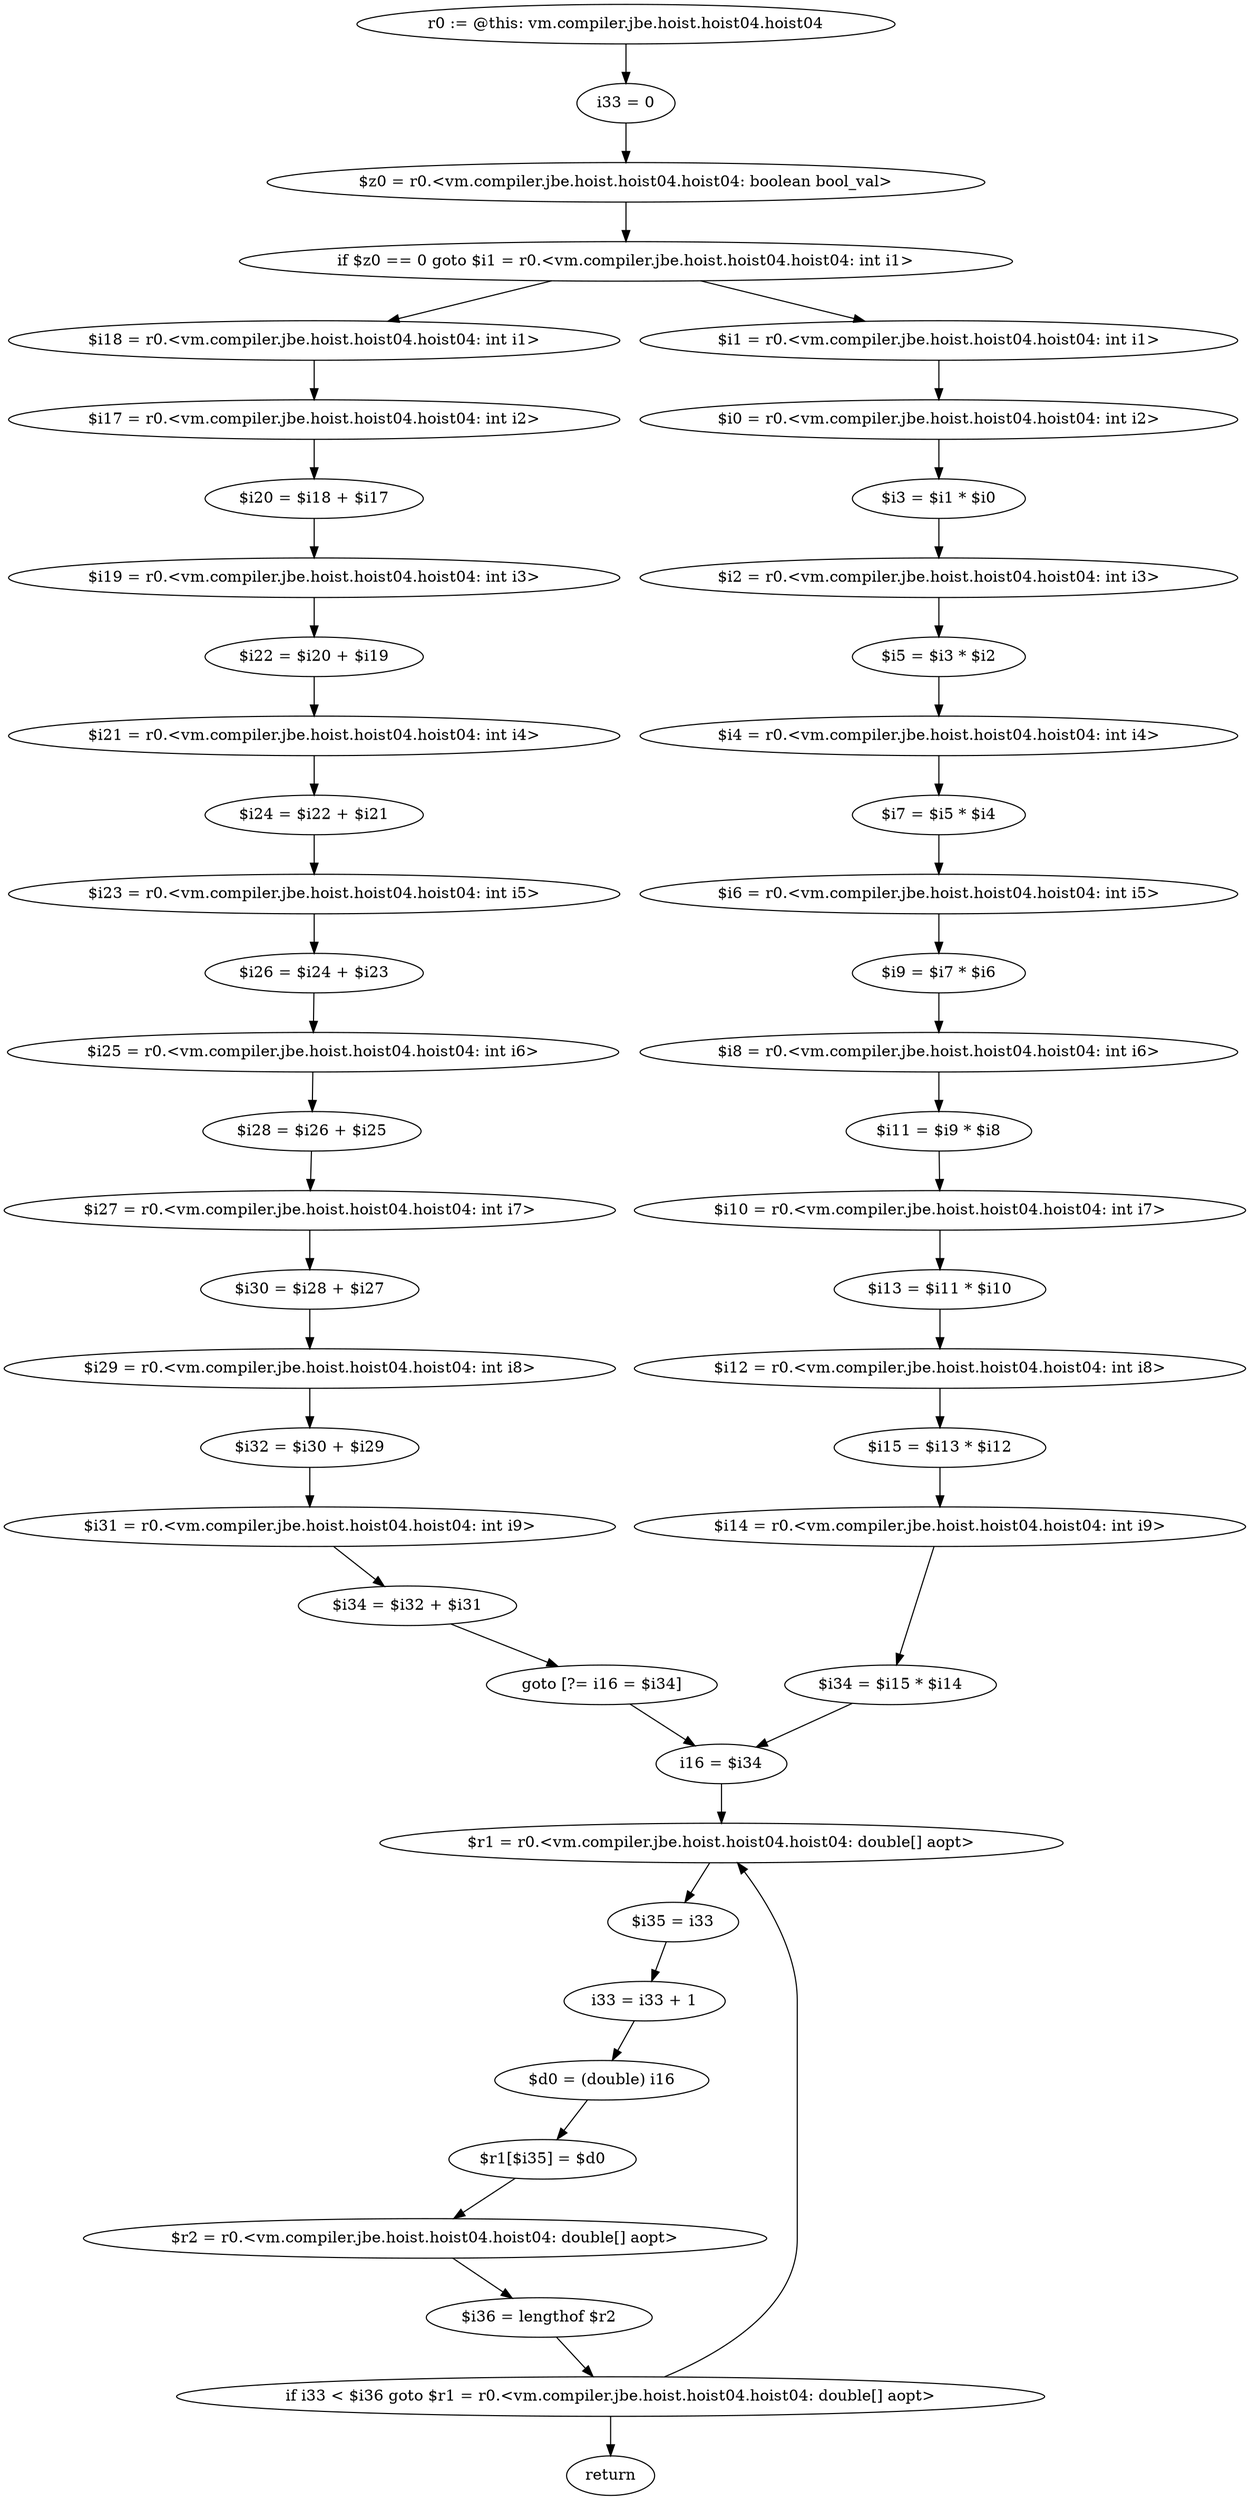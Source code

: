 digraph "unitGraph" {
    "r0 := @this: vm.compiler.jbe.hoist.hoist04.hoist04"
    "i33 = 0"
    "$z0 = r0.<vm.compiler.jbe.hoist.hoist04.hoist04: boolean bool_val>"
    "if $z0 == 0 goto $i1 = r0.<vm.compiler.jbe.hoist.hoist04.hoist04: int i1>"
    "$i18 = r0.<vm.compiler.jbe.hoist.hoist04.hoist04: int i1>"
    "$i17 = r0.<vm.compiler.jbe.hoist.hoist04.hoist04: int i2>"
    "$i20 = $i18 + $i17"
    "$i19 = r0.<vm.compiler.jbe.hoist.hoist04.hoist04: int i3>"
    "$i22 = $i20 + $i19"
    "$i21 = r0.<vm.compiler.jbe.hoist.hoist04.hoist04: int i4>"
    "$i24 = $i22 + $i21"
    "$i23 = r0.<vm.compiler.jbe.hoist.hoist04.hoist04: int i5>"
    "$i26 = $i24 + $i23"
    "$i25 = r0.<vm.compiler.jbe.hoist.hoist04.hoist04: int i6>"
    "$i28 = $i26 + $i25"
    "$i27 = r0.<vm.compiler.jbe.hoist.hoist04.hoist04: int i7>"
    "$i30 = $i28 + $i27"
    "$i29 = r0.<vm.compiler.jbe.hoist.hoist04.hoist04: int i8>"
    "$i32 = $i30 + $i29"
    "$i31 = r0.<vm.compiler.jbe.hoist.hoist04.hoist04: int i9>"
    "$i34 = $i32 + $i31"
    "goto [?= i16 = $i34]"
    "$i1 = r0.<vm.compiler.jbe.hoist.hoist04.hoist04: int i1>"
    "$i0 = r0.<vm.compiler.jbe.hoist.hoist04.hoist04: int i2>"
    "$i3 = $i1 * $i0"
    "$i2 = r0.<vm.compiler.jbe.hoist.hoist04.hoist04: int i3>"
    "$i5 = $i3 * $i2"
    "$i4 = r0.<vm.compiler.jbe.hoist.hoist04.hoist04: int i4>"
    "$i7 = $i5 * $i4"
    "$i6 = r0.<vm.compiler.jbe.hoist.hoist04.hoist04: int i5>"
    "$i9 = $i7 * $i6"
    "$i8 = r0.<vm.compiler.jbe.hoist.hoist04.hoist04: int i6>"
    "$i11 = $i9 * $i8"
    "$i10 = r0.<vm.compiler.jbe.hoist.hoist04.hoist04: int i7>"
    "$i13 = $i11 * $i10"
    "$i12 = r0.<vm.compiler.jbe.hoist.hoist04.hoist04: int i8>"
    "$i15 = $i13 * $i12"
    "$i14 = r0.<vm.compiler.jbe.hoist.hoist04.hoist04: int i9>"
    "$i34 = $i15 * $i14"
    "i16 = $i34"
    "$r1 = r0.<vm.compiler.jbe.hoist.hoist04.hoist04: double[] aopt>"
    "$i35 = i33"
    "i33 = i33 + 1"
    "$d0 = (double) i16"
    "$r1[$i35] = $d0"
    "$r2 = r0.<vm.compiler.jbe.hoist.hoist04.hoist04: double[] aopt>"
    "$i36 = lengthof $r2"
    "if i33 < $i36 goto $r1 = r0.<vm.compiler.jbe.hoist.hoist04.hoist04: double[] aopt>"
    "return"
    "r0 := @this: vm.compiler.jbe.hoist.hoist04.hoist04"->"i33 = 0";
    "i33 = 0"->"$z0 = r0.<vm.compiler.jbe.hoist.hoist04.hoist04: boolean bool_val>";
    "$z0 = r0.<vm.compiler.jbe.hoist.hoist04.hoist04: boolean bool_val>"->"if $z0 == 0 goto $i1 = r0.<vm.compiler.jbe.hoist.hoist04.hoist04: int i1>";
    "if $z0 == 0 goto $i1 = r0.<vm.compiler.jbe.hoist.hoist04.hoist04: int i1>"->"$i18 = r0.<vm.compiler.jbe.hoist.hoist04.hoist04: int i1>";
    "if $z0 == 0 goto $i1 = r0.<vm.compiler.jbe.hoist.hoist04.hoist04: int i1>"->"$i1 = r0.<vm.compiler.jbe.hoist.hoist04.hoist04: int i1>";
    "$i18 = r0.<vm.compiler.jbe.hoist.hoist04.hoist04: int i1>"->"$i17 = r0.<vm.compiler.jbe.hoist.hoist04.hoist04: int i2>";
    "$i17 = r0.<vm.compiler.jbe.hoist.hoist04.hoist04: int i2>"->"$i20 = $i18 + $i17";
    "$i20 = $i18 + $i17"->"$i19 = r0.<vm.compiler.jbe.hoist.hoist04.hoist04: int i3>";
    "$i19 = r0.<vm.compiler.jbe.hoist.hoist04.hoist04: int i3>"->"$i22 = $i20 + $i19";
    "$i22 = $i20 + $i19"->"$i21 = r0.<vm.compiler.jbe.hoist.hoist04.hoist04: int i4>";
    "$i21 = r0.<vm.compiler.jbe.hoist.hoist04.hoist04: int i4>"->"$i24 = $i22 + $i21";
    "$i24 = $i22 + $i21"->"$i23 = r0.<vm.compiler.jbe.hoist.hoist04.hoist04: int i5>";
    "$i23 = r0.<vm.compiler.jbe.hoist.hoist04.hoist04: int i5>"->"$i26 = $i24 + $i23";
    "$i26 = $i24 + $i23"->"$i25 = r0.<vm.compiler.jbe.hoist.hoist04.hoist04: int i6>";
    "$i25 = r0.<vm.compiler.jbe.hoist.hoist04.hoist04: int i6>"->"$i28 = $i26 + $i25";
    "$i28 = $i26 + $i25"->"$i27 = r0.<vm.compiler.jbe.hoist.hoist04.hoist04: int i7>";
    "$i27 = r0.<vm.compiler.jbe.hoist.hoist04.hoist04: int i7>"->"$i30 = $i28 + $i27";
    "$i30 = $i28 + $i27"->"$i29 = r0.<vm.compiler.jbe.hoist.hoist04.hoist04: int i8>";
    "$i29 = r0.<vm.compiler.jbe.hoist.hoist04.hoist04: int i8>"->"$i32 = $i30 + $i29";
    "$i32 = $i30 + $i29"->"$i31 = r0.<vm.compiler.jbe.hoist.hoist04.hoist04: int i9>";
    "$i31 = r0.<vm.compiler.jbe.hoist.hoist04.hoist04: int i9>"->"$i34 = $i32 + $i31";
    "$i34 = $i32 + $i31"->"goto [?= i16 = $i34]";
    "goto [?= i16 = $i34]"->"i16 = $i34";
    "$i1 = r0.<vm.compiler.jbe.hoist.hoist04.hoist04: int i1>"->"$i0 = r0.<vm.compiler.jbe.hoist.hoist04.hoist04: int i2>";
    "$i0 = r0.<vm.compiler.jbe.hoist.hoist04.hoist04: int i2>"->"$i3 = $i1 * $i0";
    "$i3 = $i1 * $i0"->"$i2 = r0.<vm.compiler.jbe.hoist.hoist04.hoist04: int i3>";
    "$i2 = r0.<vm.compiler.jbe.hoist.hoist04.hoist04: int i3>"->"$i5 = $i3 * $i2";
    "$i5 = $i3 * $i2"->"$i4 = r0.<vm.compiler.jbe.hoist.hoist04.hoist04: int i4>";
    "$i4 = r0.<vm.compiler.jbe.hoist.hoist04.hoist04: int i4>"->"$i7 = $i5 * $i4";
    "$i7 = $i5 * $i4"->"$i6 = r0.<vm.compiler.jbe.hoist.hoist04.hoist04: int i5>";
    "$i6 = r0.<vm.compiler.jbe.hoist.hoist04.hoist04: int i5>"->"$i9 = $i7 * $i6";
    "$i9 = $i7 * $i6"->"$i8 = r0.<vm.compiler.jbe.hoist.hoist04.hoist04: int i6>";
    "$i8 = r0.<vm.compiler.jbe.hoist.hoist04.hoist04: int i6>"->"$i11 = $i9 * $i8";
    "$i11 = $i9 * $i8"->"$i10 = r0.<vm.compiler.jbe.hoist.hoist04.hoist04: int i7>";
    "$i10 = r0.<vm.compiler.jbe.hoist.hoist04.hoist04: int i7>"->"$i13 = $i11 * $i10";
    "$i13 = $i11 * $i10"->"$i12 = r0.<vm.compiler.jbe.hoist.hoist04.hoist04: int i8>";
    "$i12 = r0.<vm.compiler.jbe.hoist.hoist04.hoist04: int i8>"->"$i15 = $i13 * $i12";
    "$i15 = $i13 * $i12"->"$i14 = r0.<vm.compiler.jbe.hoist.hoist04.hoist04: int i9>";
    "$i14 = r0.<vm.compiler.jbe.hoist.hoist04.hoist04: int i9>"->"$i34 = $i15 * $i14";
    "$i34 = $i15 * $i14"->"i16 = $i34";
    "i16 = $i34"->"$r1 = r0.<vm.compiler.jbe.hoist.hoist04.hoist04: double[] aopt>";
    "$r1 = r0.<vm.compiler.jbe.hoist.hoist04.hoist04: double[] aopt>"->"$i35 = i33";
    "$i35 = i33"->"i33 = i33 + 1";
    "i33 = i33 + 1"->"$d0 = (double) i16";
    "$d0 = (double) i16"->"$r1[$i35] = $d0";
    "$r1[$i35] = $d0"->"$r2 = r0.<vm.compiler.jbe.hoist.hoist04.hoist04: double[] aopt>";
    "$r2 = r0.<vm.compiler.jbe.hoist.hoist04.hoist04: double[] aopt>"->"$i36 = lengthof $r2";
    "$i36 = lengthof $r2"->"if i33 < $i36 goto $r1 = r0.<vm.compiler.jbe.hoist.hoist04.hoist04: double[] aopt>";
    "if i33 < $i36 goto $r1 = r0.<vm.compiler.jbe.hoist.hoist04.hoist04: double[] aopt>"->"return";
    "if i33 < $i36 goto $r1 = r0.<vm.compiler.jbe.hoist.hoist04.hoist04: double[] aopt>"->"$r1 = r0.<vm.compiler.jbe.hoist.hoist04.hoist04: double[] aopt>";
}
